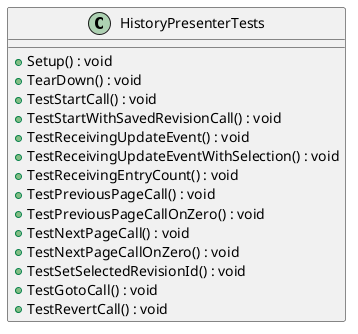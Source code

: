 @startuml
class HistoryPresenterTests {
    + Setup() : void
    + TearDown() : void
    + TestStartCall() : void
    + TestStartWithSavedRevisionCall() : void
    + TestReceivingUpdateEvent() : void
    + TestReceivingUpdateEventWithSelection() : void
    + TestReceivingEntryCount() : void
    + TestPreviousPageCall() : void
    + TestPreviousPageCallOnZero() : void
    + TestNextPageCall() : void
    + TestNextPageCallOnZero() : void
    + TestSetSelectedRevisionId() : void
    + TestGotoCall() : void
    + TestRevertCall() : void
}
@enduml
